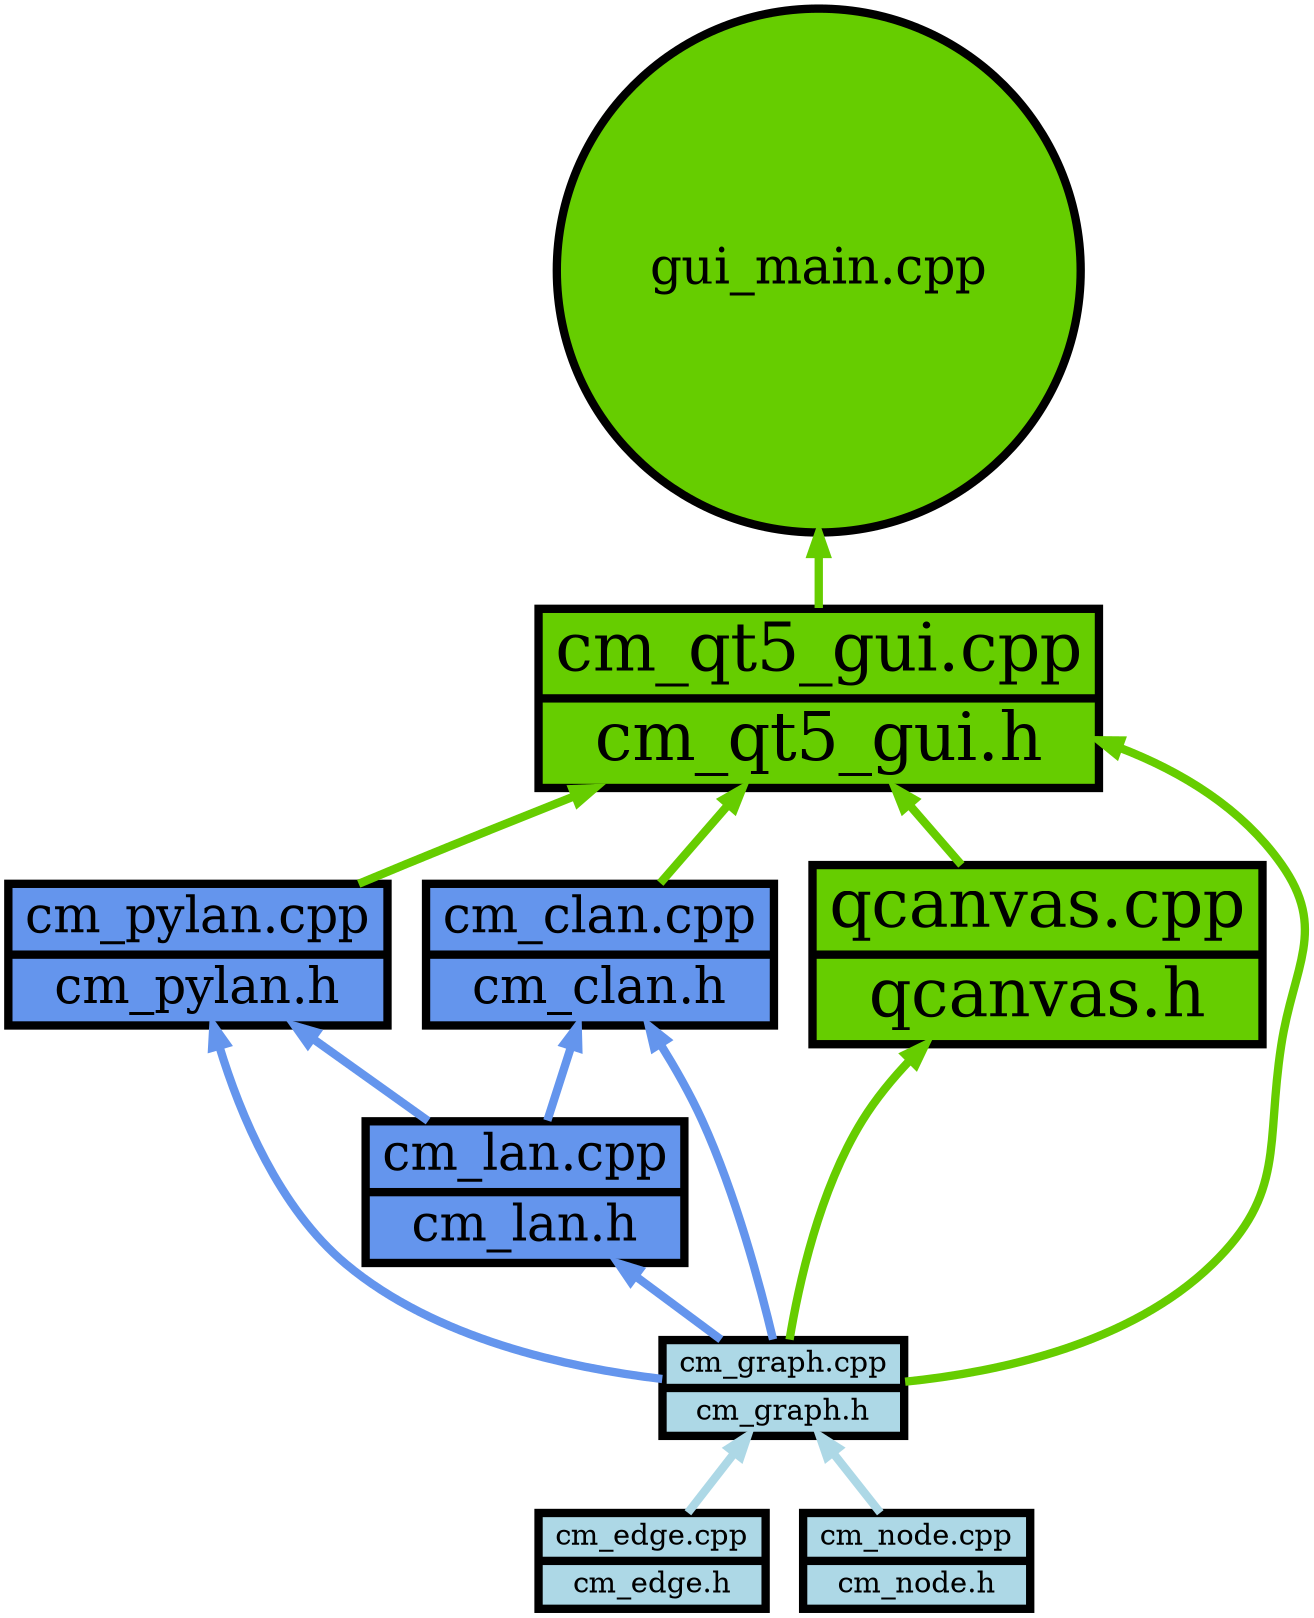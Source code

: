 digraph codemapper
{
	cm_lan
	[
		label="{cm_lan.cpp|cm_lan.h}"
		shape = record
		penwidth=4
        style = filled
        fillcolor = cornflowerblue
		fontsize = 24
	];
	cm_pylan
	[
		label="{cm_pylan.cpp|cm_pylan.h}"
		shape = record
		penwidth=4
        style = filled
        fillcolor = cornflowerblue		
		fontsize = 24
	];
	cm_clan
	[
		label="{cm_clan.cpp|cm_clan.h}"
		shape = record
		penwidth=4
        style = filled
        fillcolor = cornflowerblue		
		fontsize = 24
	];
	cm_qt5_gui
	[
		label="{cm_qt5_gui.cpp|cm_qt5_gui.h}"
		shape = record
		penwidth=4
        style = filled
        fillcolor = chartreuse3
		fontsize = 32
	];
	qcanvas
	[
		label="{qcanvas.cpp|qcanvas.h}"
		shape = record
		penwidth=4
        style = filled
        fillcolor = chartreuse3		
		fontsize = 32
	];
	cm_edge
	[
		label="{cm_edge.cpp|cm_edge.h}"
		shape = record
		penwidth=4
        style = filled
        fillcolor = lightblue		
	];
	cm_graph
	[
		label="{cm_graph.cpp|cm_graph.h}"
		shape = record
		penwidth=4
        style = filled
        fillcolor = lightblue		
	];
	cm_node
	[
		label="{cm_node.cpp|cm_node.h}"
		shape = record
		penwidth=4
        style = filled
		fillcolor = lightblue		
	];
	gui_main
	[
		label="gui_main.cpp"
		shape = circle
		penwidth=4
        style = filled
        fillcolor = chartreuse3		
		fontsize = 24
	];
	invisible_trick
	[
		style = invis
	]

	// edges
	cm_clan -> cm_graph
	[
		label=""
		dir=back
        penwidth=4
        color = cornflowerblue   		
	];
	cm_clan -> cm_lan
	[
		label=""
		dir=back
        penwidth=4
        color = cornflowerblue   		
	];
	cm_graph -> cm_node
	[
		label=""
		dir=back
        penwidth=4
        color = lightblue
	];
	cm_graph -> cm_edge
	[
		label=""
		dir=back
        penwidth=4
        color = lightblue   		
	];
	cm_lan -> cm_graph
	[
		label=""
		dir=back
        penwidth=4
        color = cornflowerblue   		
	];
	cm_pylan -> cm_graph
	[
		label=""
		dir=back
        penwidth=4
        color = cornflowerblue   		
	];
	cm_pylan -> cm_lan
	[
		label=""
		dir=back
        penwidth=4
        color = cornflowerblue   		
	];
	
	cm_qt5_gui -> cm_clan
	[
		label=""
		dir=back
        penwidth=4
        color = chartreuse3   		
	];
	cm_qt5_gui -> cm_pylan
	[
		label=""
		dir=back
        penwidth=4
        color = chartreuse3   		
	];
	cm_qt5_gui -> cm_graph
	[
		label=""
		dir=back
        penwidth=4
        color = chartreuse3   		
	];
	cm_qt5_gui -> qcanvas
	[
		label=""
		dir=back
        penwidth=4
        color = chartreuse3   		
	];
	gui_main -> cm_qt5_gui
	[
		label=""
		dir=back
        penwidth=4
        color = chartreuse3   		
	];
	qcanvas -> cm_graph
	[
		label=""
		dir=back
        penwidth=4
        color = chartreuse3   		
	];
	// tricks and traps
	qcanvas -> invisible_trick
	[
		style = invis
	]
	invisible_trick -> cm_graph
	[
		style = invis
	]
}
